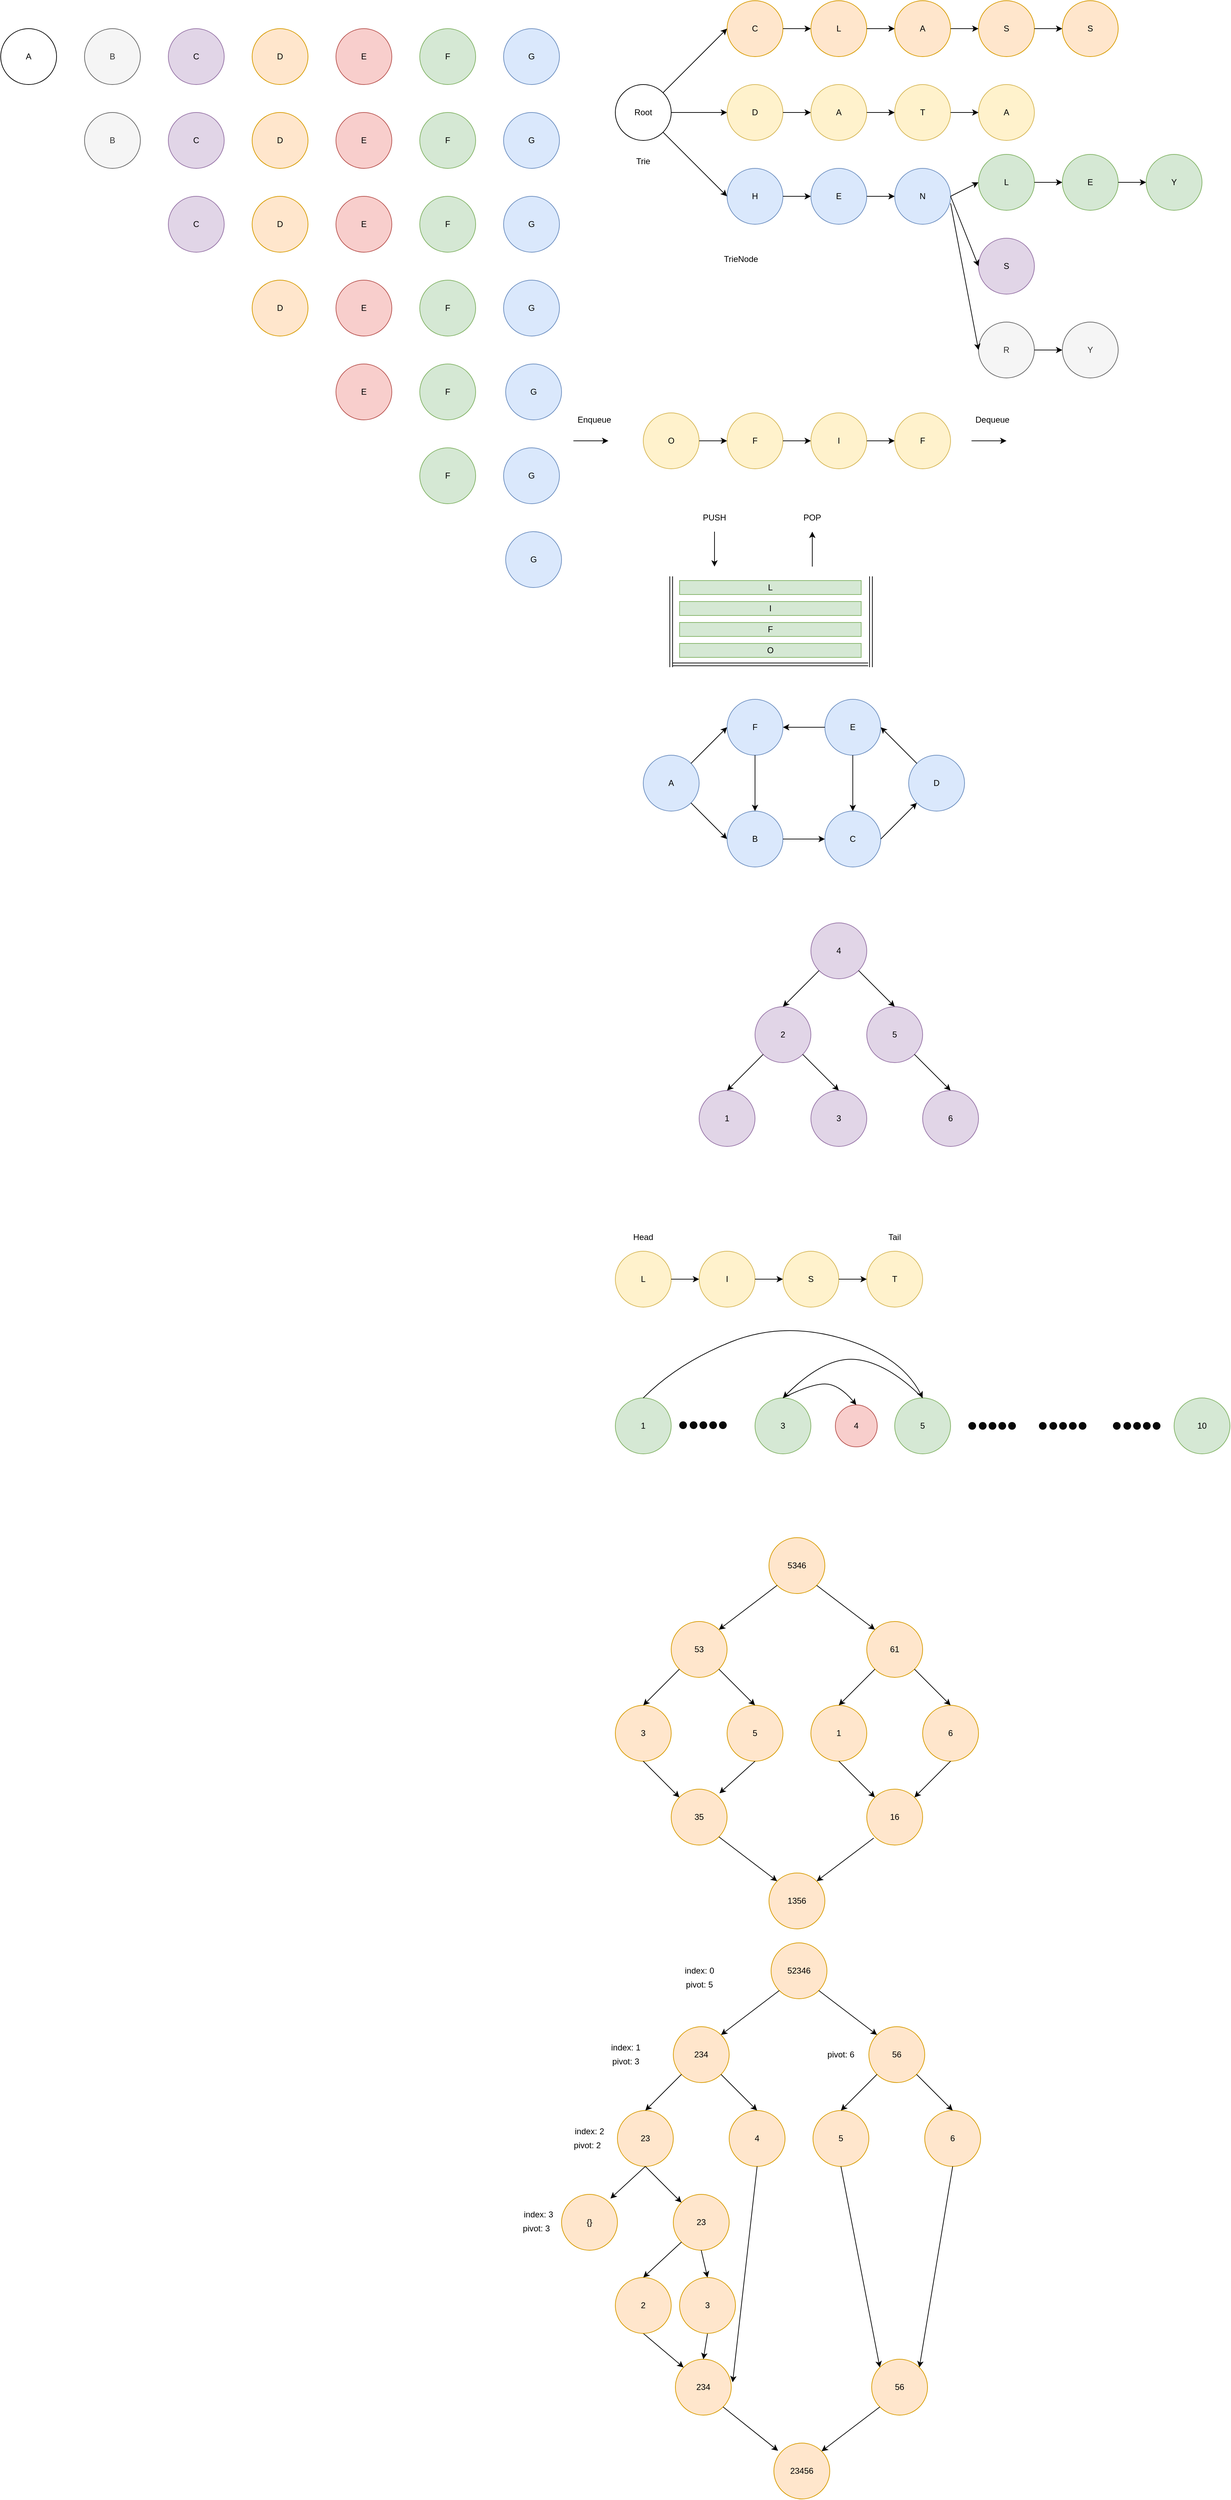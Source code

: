 <mxfile version="13.0.8" type="device"><diagram id="D3uU7aq8eid9k0qVSGsb" name="Page-1"><mxGraphModel dx="1706" dy="542" grid="1" gridSize="10" guides="1" tooltips="1" connect="1" arrows="1" fold="1" page="1" pageScale="1" pageWidth="850" pageHeight="1100" math="0" shadow="0"><root><mxCell id="0"/><mxCell id="1" parent="0"/><mxCell id="7cwIHs60_rsJULPAyPKm-1" value="Root" style="ellipse;whiteSpace=wrap;html=1;aspect=fixed;" parent="1" vertex="1"><mxGeometry x="80" y="120" width="80" height="80" as="geometry"/></mxCell><mxCell id="7cwIHs60_rsJULPAyPKm-2" value="C" style="ellipse;whiteSpace=wrap;html=1;aspect=fixed;fillColor=#ffe6cc;strokeColor=#d79b00;" parent="1" vertex="1"><mxGeometry x="240" width="80" height="80" as="geometry"/></mxCell><mxCell id="7cwIHs60_rsJULPAyPKm-3" value="D" style="ellipse;whiteSpace=wrap;html=1;aspect=fixed;fillColor=#fff2cc;strokeColor=#d6b656;" parent="1" vertex="1"><mxGeometry x="240" y="120" width="80" height="80" as="geometry"/></mxCell><mxCell id="7cwIHs60_rsJULPAyPKm-4" value="H" style="ellipse;whiteSpace=wrap;html=1;aspect=fixed;fillColor=#dae8fc;strokeColor=#6c8ebf;" parent="1" vertex="1"><mxGeometry x="240" y="240" width="80" height="80" as="geometry"/></mxCell><mxCell id="7cwIHs60_rsJULPAyPKm-5" value="Trie" style="text;html=1;strokeColor=none;fillColor=none;align=center;verticalAlign=middle;whiteSpace=wrap;rounded=0;" parent="1" vertex="1"><mxGeometry x="100" y="220" width="40" height="20" as="geometry"/></mxCell><mxCell id="7cwIHs60_rsJULPAyPKm-6" value="L" style="ellipse;whiteSpace=wrap;html=1;aspect=fixed;fillColor=#ffe6cc;strokeColor=#d79b00;" parent="1" vertex="1"><mxGeometry x="360" width="80" height="80" as="geometry"/></mxCell><mxCell id="7cwIHs60_rsJULPAyPKm-7" value="A" style="ellipse;whiteSpace=wrap;html=1;aspect=fixed;fillColor=#fff2cc;strokeColor=#d6b656;" parent="1" vertex="1"><mxGeometry x="360" y="120" width="80" height="80" as="geometry"/></mxCell><mxCell id="7cwIHs60_rsJULPAyPKm-8" value="E" style="ellipse;whiteSpace=wrap;html=1;aspect=fixed;fillColor=#dae8fc;strokeColor=#6c8ebf;" parent="1" vertex="1"><mxGeometry x="360" y="240" width="80" height="80" as="geometry"/></mxCell><mxCell id="7cwIHs60_rsJULPAyPKm-9" value="A" style="ellipse;whiteSpace=wrap;html=1;aspect=fixed;fillColor=#ffe6cc;strokeColor=#d79b00;" parent="1" vertex="1"><mxGeometry x="480" width="80" height="80" as="geometry"/></mxCell><mxCell id="7cwIHs60_rsJULPAyPKm-10" value="T" style="ellipse;whiteSpace=wrap;html=1;aspect=fixed;fillColor=#fff2cc;strokeColor=#d6b656;" parent="1" vertex="1"><mxGeometry x="480" y="120" width="80" height="80" as="geometry"/></mxCell><mxCell id="7cwIHs60_rsJULPAyPKm-11" value="N" style="ellipse;whiteSpace=wrap;html=1;aspect=fixed;fillColor=#dae8fc;strokeColor=#6c8ebf;" parent="1" vertex="1"><mxGeometry x="480" y="240" width="80" height="80" as="geometry"/></mxCell><mxCell id="7cwIHs60_rsJULPAyPKm-12" value="S" style="ellipse;whiteSpace=wrap;html=1;aspect=fixed;fillColor=#ffe6cc;strokeColor=#d79b00;" parent="1" vertex="1"><mxGeometry x="600" width="80" height="80" as="geometry"/></mxCell><mxCell id="7cwIHs60_rsJULPAyPKm-13" value="A" style="ellipse;whiteSpace=wrap;html=1;aspect=fixed;fillColor=#fff2cc;strokeColor=#d6b656;" parent="1" vertex="1"><mxGeometry x="600" y="120" width="80" height="80" as="geometry"/></mxCell><mxCell id="7cwIHs60_rsJULPAyPKm-14" value="L" style="ellipse;whiteSpace=wrap;html=1;aspect=fixed;fillColor=#d5e8d4;strokeColor=#82b366;" parent="1" vertex="1"><mxGeometry x="600" y="220" width="80" height="80" as="geometry"/></mxCell><mxCell id="7cwIHs60_rsJULPAyPKm-17" value="E" style="ellipse;whiteSpace=wrap;html=1;aspect=fixed;fillColor=#d5e8d4;strokeColor=#82b366;" parent="1" vertex="1"><mxGeometry x="720" y="220" width="80" height="80" as="geometry"/></mxCell><mxCell id="7cwIHs60_rsJULPAyPKm-18" value="S" style="ellipse;whiteSpace=wrap;html=1;aspect=fixed;fillColor=#ffe6cc;strokeColor=#d79b00;" parent="1" vertex="1"><mxGeometry x="720" width="80" height="80" as="geometry"/></mxCell><mxCell id="7cwIHs60_rsJULPAyPKm-19" value="S" style="ellipse;whiteSpace=wrap;html=1;aspect=fixed;fillColor=#e1d5e7;strokeColor=#9673a6;" parent="1" vertex="1"><mxGeometry x="600" y="340" width="80" height="80" as="geometry"/></mxCell><mxCell id="7cwIHs60_rsJULPAyPKm-21" value="TrieNode" style="text;html=1;strokeColor=none;fillColor=none;align=center;verticalAlign=middle;whiteSpace=wrap;rounded=0;" parent="1" vertex="1"><mxGeometry x="240" y="360" width="40" height="20" as="geometry"/></mxCell><mxCell id="7cwIHs60_rsJULPAyPKm-22" value="R" style="ellipse;whiteSpace=wrap;html=1;aspect=fixed;fillColor=#f5f5f5;strokeColor=#666666;fontColor=#333333;" parent="1" vertex="1"><mxGeometry x="600" y="460" width="80" height="80" as="geometry"/></mxCell><mxCell id="7cwIHs60_rsJULPAyPKm-23" value="Y" style="ellipse;whiteSpace=wrap;html=1;aspect=fixed;fillColor=#f5f5f5;strokeColor=#666666;fontColor=#333333;" parent="1" vertex="1"><mxGeometry x="720" y="460" width="80" height="80" as="geometry"/></mxCell><mxCell id="7cwIHs60_rsJULPAyPKm-26" value="Y" style="ellipse;whiteSpace=wrap;html=1;aspect=fixed;fillColor=#d5e8d4;strokeColor=#82b366;" parent="1" vertex="1"><mxGeometry x="840" y="220" width="80" height="80" as="geometry"/></mxCell><mxCell id="7cwIHs60_rsJULPAyPKm-27" value="" style="endArrow=classic;html=1;entryX=0;entryY=0.5;entryDx=0;entryDy=0;exitX=1;exitY=0.5;exitDx=0;exitDy=0;" parent="1" source="7cwIHs60_rsJULPAyPKm-1" target="7cwIHs60_rsJULPAyPKm-3" edge="1"><mxGeometry width="50" height="50" relative="1" as="geometry"><mxPoint x="140" y="340" as="sourcePoint"/><mxPoint x="190" y="290" as="targetPoint"/></mxGeometry></mxCell><mxCell id="7cwIHs60_rsJULPAyPKm-28" value="" style="endArrow=classic;html=1;entryX=0;entryY=0.5;entryDx=0;entryDy=0;" parent="1" source="7cwIHs60_rsJULPAyPKm-1" target="7cwIHs60_rsJULPAyPKm-2" edge="1"><mxGeometry width="50" height="50" relative="1" as="geometry"><mxPoint x="180" y="100" as="sourcePoint"/><mxPoint x="230" y="50" as="targetPoint"/></mxGeometry></mxCell><mxCell id="7cwIHs60_rsJULPAyPKm-29" value="" style="endArrow=classic;html=1;entryX=0;entryY=0.5;entryDx=0;entryDy=0;" parent="1" source="7cwIHs60_rsJULPAyPKm-1" target="7cwIHs60_rsJULPAyPKm-4" edge="1"><mxGeometry width="50" height="50" relative="1" as="geometry"><mxPoint x="150" y="350" as="sourcePoint"/><mxPoint x="200" y="300" as="targetPoint"/></mxGeometry></mxCell><mxCell id="7cwIHs60_rsJULPAyPKm-30" value="" style="endArrow=classic;html=1;entryX=0;entryY=0.5;entryDx=0;entryDy=0;exitX=1;exitY=0.5;exitDx=0;exitDy=0;" parent="1" source="7cwIHs60_rsJULPAyPKm-4" target="7cwIHs60_rsJULPAyPKm-8" edge="1"><mxGeometry width="50" height="50" relative="1" as="geometry"><mxPoint x="360" y="440" as="sourcePoint"/><mxPoint x="410" y="390" as="targetPoint"/></mxGeometry></mxCell><mxCell id="7cwIHs60_rsJULPAyPKm-31" value="" style="endArrow=classic;html=1;entryX=0;entryY=0.5;entryDx=0;entryDy=0;exitX=1;exitY=0.5;exitDx=0;exitDy=0;" parent="1" source="7cwIHs60_rsJULPAyPKm-2" target="7cwIHs60_rsJULPAyPKm-6" edge="1"><mxGeometry width="50" height="50" relative="1" as="geometry"><mxPoint x="310" y="140" as="sourcePoint"/><mxPoint x="360" y="90" as="targetPoint"/></mxGeometry></mxCell><mxCell id="7cwIHs60_rsJULPAyPKm-32" value="" style="endArrow=classic;html=1;entryX=0;entryY=0.5;entryDx=0;entryDy=0;" parent="1" target="7cwIHs60_rsJULPAyPKm-9" edge="1"><mxGeometry width="50" height="50" relative="1" as="geometry"><mxPoint x="440" y="40" as="sourcePoint"/><mxPoint x="370" y="50" as="targetPoint"/></mxGeometry></mxCell><mxCell id="7cwIHs60_rsJULPAyPKm-33" value="" style="endArrow=classic;html=1;entryX=0;entryY=0.5;entryDx=0;entryDy=0;exitX=1;exitY=0.5;exitDx=0;exitDy=0;" parent="1" source="7cwIHs60_rsJULPAyPKm-9" target="7cwIHs60_rsJULPAyPKm-12" edge="1"><mxGeometry width="50" height="50" relative="1" as="geometry"><mxPoint x="450" y="50" as="sourcePoint"/><mxPoint x="490" y="50" as="targetPoint"/></mxGeometry></mxCell><mxCell id="7cwIHs60_rsJULPAyPKm-34" value="" style="endArrow=classic;html=1;entryX=0;entryY=0.5;entryDx=0;entryDy=0;exitX=1;exitY=0.5;exitDx=0;exitDy=0;" parent="1" source="7cwIHs60_rsJULPAyPKm-12" target="7cwIHs60_rsJULPAyPKm-18" edge="1"><mxGeometry width="50" height="50" relative="1" as="geometry"><mxPoint x="570" y="50" as="sourcePoint"/><mxPoint x="610" y="50" as="targetPoint"/></mxGeometry></mxCell><mxCell id="7cwIHs60_rsJULPAyPKm-35" value="" style="endArrow=classic;html=1;entryX=0;entryY=0.5;entryDx=0;entryDy=0;exitX=1;exitY=0.5;exitDx=0;exitDy=0;" parent="1" source="7cwIHs60_rsJULPAyPKm-3" target="7cwIHs60_rsJULPAyPKm-7" edge="1"><mxGeometry width="50" height="50" relative="1" as="geometry"><mxPoint x="300" y="260" as="sourcePoint"/><mxPoint x="350" y="210" as="targetPoint"/></mxGeometry></mxCell><mxCell id="7cwIHs60_rsJULPAyPKm-36" value="" style="endArrow=classic;html=1;entryX=0;entryY=0.5;entryDx=0;entryDy=0;" parent="1" target="7cwIHs60_rsJULPAyPKm-10" edge="1"><mxGeometry width="50" height="50" relative="1" as="geometry"><mxPoint x="440" y="160" as="sourcePoint"/><mxPoint x="370" y="170" as="targetPoint"/></mxGeometry></mxCell><mxCell id="7cwIHs60_rsJULPAyPKm-37" value="" style="endArrow=classic;html=1;entryX=0;entryY=0.5;entryDx=0;entryDy=0;" parent="1" target="7cwIHs60_rsJULPAyPKm-13" edge="1"><mxGeometry width="50" height="50" relative="1" as="geometry"><mxPoint x="560" y="160" as="sourcePoint"/><mxPoint x="490" y="170" as="targetPoint"/></mxGeometry></mxCell><mxCell id="7cwIHs60_rsJULPAyPKm-38" value="" style="endArrow=classic;html=1;entryX=0;entryY=0.5;entryDx=0;entryDy=0;exitX=1;exitY=0.5;exitDx=0;exitDy=0;" parent="1" source="7cwIHs60_rsJULPAyPKm-11" target="7cwIHs60_rsJULPAyPKm-14" edge="1"><mxGeometry width="50" height="50" relative="1" as="geometry"><mxPoint x="570" y="170" as="sourcePoint"/><mxPoint x="610" y="170" as="targetPoint"/></mxGeometry></mxCell><mxCell id="7cwIHs60_rsJULPAyPKm-39" value="" style="endArrow=classic;html=1;entryX=0;entryY=0.5;entryDx=0;entryDy=0;exitX=1;exitY=0.5;exitDx=0;exitDy=0;" parent="1" source="7cwIHs60_rsJULPAyPKm-8" target="7cwIHs60_rsJULPAyPKm-11" edge="1"><mxGeometry width="50" height="50" relative="1" as="geometry"><mxPoint x="570" y="290" as="sourcePoint"/><mxPoint x="610" y="330" as="targetPoint"/></mxGeometry></mxCell><mxCell id="7cwIHs60_rsJULPAyPKm-40" value="" style="endArrow=classic;html=1;entryX=0;entryY=0.5;entryDx=0;entryDy=0;exitX=1;exitY=0.5;exitDx=0;exitDy=0;" parent="1" source="7cwIHs60_rsJULPAyPKm-11" target="7cwIHs60_rsJULPAyPKm-19" edge="1"><mxGeometry width="50" height="50" relative="1" as="geometry"><mxPoint x="460" y="450" as="sourcePoint"/><mxPoint x="510" y="400" as="targetPoint"/></mxGeometry></mxCell><mxCell id="7cwIHs60_rsJULPAyPKm-41" value="" style="endArrow=classic;html=1;entryX=0;entryY=0.5;entryDx=0;entryDy=0;" parent="1" target="7cwIHs60_rsJULPAyPKm-22" edge="1"><mxGeometry width="50" height="50" relative="1" as="geometry"><mxPoint x="560" y="290" as="sourcePoint"/><mxPoint x="610" y="450" as="targetPoint"/></mxGeometry></mxCell><mxCell id="7cwIHs60_rsJULPAyPKm-42" value="" style="endArrow=classic;html=1;entryX=0;entryY=0.5;entryDx=0;entryDy=0;exitX=1;exitY=0.5;exitDx=0;exitDy=0;" parent="1" source="7cwIHs60_rsJULPAyPKm-14" target="7cwIHs60_rsJULPAyPKm-17" edge="1"><mxGeometry width="50" height="50" relative="1" as="geometry"><mxPoint x="570" y="230" as="sourcePoint"/><mxPoint x="610" y="270" as="targetPoint"/></mxGeometry></mxCell><mxCell id="7cwIHs60_rsJULPAyPKm-43" value="" style="endArrow=classic;html=1;entryX=0;entryY=0.5;entryDx=0;entryDy=0;exitX=1;exitY=0.5;exitDx=0;exitDy=0;" parent="1" source="7cwIHs60_rsJULPAyPKm-17" target="7cwIHs60_rsJULPAyPKm-26" edge="1"><mxGeometry width="50" height="50" relative="1" as="geometry"><mxPoint x="690" y="270" as="sourcePoint"/><mxPoint x="730" y="270" as="targetPoint"/></mxGeometry></mxCell><mxCell id="7cwIHs60_rsJULPAyPKm-44" value="" style="endArrow=classic;html=1;entryX=0;entryY=0.5;entryDx=0;entryDy=0;exitX=1;exitY=0.5;exitDx=0;exitDy=0;" parent="1" source="7cwIHs60_rsJULPAyPKm-22" target="7cwIHs60_rsJULPAyPKm-23" edge="1"><mxGeometry width="50" height="50" relative="1" as="geometry"><mxPoint x="810" y="270" as="sourcePoint"/><mxPoint x="850" y="270" as="targetPoint"/></mxGeometry></mxCell><mxCell id="7cwIHs60_rsJULPAyPKm-45" value="O" style="ellipse;whiteSpace=wrap;html=1;aspect=fixed;fillColor=#fff2cc;strokeColor=#d6b656;" parent="1" vertex="1"><mxGeometry x="120" y="590" width="80" height="80" as="geometry"/></mxCell><mxCell id="7cwIHs60_rsJULPAyPKm-46" value="F" style="ellipse;whiteSpace=wrap;html=1;aspect=fixed;fillColor=#fff2cc;strokeColor=#d6b656;" parent="1" vertex="1"><mxGeometry x="240" y="590" width="80" height="80" as="geometry"/></mxCell><mxCell id="7cwIHs60_rsJULPAyPKm-47" value="I" style="ellipse;whiteSpace=wrap;html=1;aspect=fixed;fillColor=#fff2cc;strokeColor=#d6b656;" parent="1" vertex="1"><mxGeometry x="360" y="590" width="80" height="80" as="geometry"/></mxCell><mxCell id="7cwIHs60_rsJULPAyPKm-48" value="F" style="ellipse;whiteSpace=wrap;html=1;aspect=fixed;fillColor=#fff2cc;strokeColor=#d6b656;" parent="1" vertex="1"><mxGeometry x="480" y="590" width="80" height="80" as="geometry"/></mxCell><mxCell id="7cwIHs60_rsJULPAyPKm-49" value="" style="endArrow=classic;html=1;entryX=0;entryY=0.5;entryDx=0;entryDy=0;exitX=1;exitY=0.5;exitDx=0;exitDy=0;" parent="1" source="7cwIHs60_rsJULPAyPKm-45" target="7cwIHs60_rsJULPAyPKm-46" edge="1"><mxGeometry width="50" height="50" relative="1" as="geometry"><mxPoint x="180" y="730" as="sourcePoint"/><mxPoint x="230" y="680" as="targetPoint"/></mxGeometry></mxCell><mxCell id="7cwIHs60_rsJULPAyPKm-50" value="" style="endArrow=classic;html=1;entryX=0;entryY=0.5;entryDx=0;entryDy=0;" parent="1" target="7cwIHs60_rsJULPAyPKm-47" edge="1"><mxGeometry width="50" height="50" relative="1" as="geometry"><mxPoint x="320" y="630" as="sourcePoint"/><mxPoint x="250" y="640" as="targetPoint"/></mxGeometry></mxCell><mxCell id="7cwIHs60_rsJULPAyPKm-51" value="" style="endArrow=classic;html=1;entryX=0;entryY=0.5;entryDx=0;entryDy=0;" parent="1" target="7cwIHs60_rsJULPAyPKm-48" edge="1"><mxGeometry width="50" height="50" relative="1" as="geometry"><mxPoint x="440" y="630" as="sourcePoint"/><mxPoint x="370" y="640" as="targetPoint"/></mxGeometry></mxCell><mxCell id="7cwIHs60_rsJULPAyPKm-52" value="" style="endArrow=classic;html=1;" parent="1" edge="1"><mxGeometry width="50" height="50" relative="1" as="geometry"><mxPoint x="20" y="630" as="sourcePoint"/><mxPoint x="70" y="630" as="targetPoint"/></mxGeometry></mxCell><mxCell id="7cwIHs60_rsJULPAyPKm-53" value="Enqueue" style="text;html=1;strokeColor=none;fillColor=none;align=center;verticalAlign=middle;whiteSpace=wrap;rounded=0;" parent="1" vertex="1"><mxGeometry x="30" y="590" width="40" height="20" as="geometry"/></mxCell><mxCell id="7cwIHs60_rsJULPAyPKm-54" value="" style="endArrow=classic;html=1;" parent="1" edge="1"><mxGeometry width="50" height="50" relative="1" as="geometry"><mxPoint x="590" y="630" as="sourcePoint"/><mxPoint x="640" y="630" as="targetPoint"/></mxGeometry></mxCell><mxCell id="7cwIHs60_rsJULPAyPKm-55" value="Dequeue" style="text;html=1;strokeColor=none;fillColor=none;align=center;verticalAlign=middle;whiteSpace=wrap;rounded=0;" parent="1" vertex="1"><mxGeometry x="600" y="590" width="40" height="20" as="geometry"/></mxCell><mxCell id="7cwIHs60_rsJULPAyPKm-67" value="" style="shape=link;html=1;" parent="1" edge="1"><mxGeometry width="50" height="50" relative="1" as="geometry"><mxPoint x="160" y="954" as="sourcePoint"/><mxPoint x="160" y="824" as="targetPoint"/></mxGeometry></mxCell><mxCell id="7cwIHs60_rsJULPAyPKm-68" value="L" style="rounded=0;whiteSpace=wrap;html=1;fillColor=#d5e8d4;strokeColor=#82b366;" parent="1" vertex="1"><mxGeometry x="172" y="830" width="260" height="20" as="geometry"/></mxCell><mxCell id="7cwIHs60_rsJULPAyPKm-69" value="I" style="rounded=0;whiteSpace=wrap;html=1;fillColor=#d5e8d4;strokeColor=#82b366;" parent="1" vertex="1"><mxGeometry x="172" y="860" width="260" height="20" as="geometry"/></mxCell><mxCell id="7cwIHs60_rsJULPAyPKm-70" value="F" style="rounded=0;whiteSpace=wrap;html=1;fillColor=#d5e8d4;strokeColor=#82b366;" parent="1" vertex="1"><mxGeometry x="172" y="890" width="260" height="20" as="geometry"/></mxCell><mxCell id="7cwIHs60_rsJULPAyPKm-71" value="O" style="rounded=0;whiteSpace=wrap;html=1;fillColor=#d5e8d4;strokeColor=#82b366;" parent="1" vertex="1"><mxGeometry x="172" y="920" width="260" height="20" as="geometry"/></mxCell><mxCell id="7cwIHs60_rsJULPAyPKm-72" value="" style="shape=link;html=1;" parent="1" edge="1"><mxGeometry width="50" height="50" relative="1" as="geometry"><mxPoint x="446" y="954" as="sourcePoint"/><mxPoint x="446" y="824" as="targetPoint"/></mxGeometry></mxCell><mxCell id="7cwIHs60_rsJULPAyPKm-73" value="" style="shape=link;html=1;" parent="1" edge="1"><mxGeometry width="50" height="50" relative="1" as="geometry"><mxPoint x="162" y="950" as="sourcePoint"/><mxPoint x="442" y="950" as="targetPoint"/></mxGeometry></mxCell><mxCell id="7cwIHs60_rsJULPAyPKm-74" value="" style="endArrow=classic;html=1;" parent="1" edge="1"><mxGeometry width="50" height="50" relative="1" as="geometry"><mxPoint x="222" y="760" as="sourcePoint"/><mxPoint x="222" y="810" as="targetPoint"/></mxGeometry></mxCell><mxCell id="7cwIHs60_rsJULPAyPKm-75" value="" style="endArrow=classic;html=1;" parent="1" edge="1"><mxGeometry width="50" height="50" relative="1" as="geometry"><mxPoint x="362" y="810" as="sourcePoint"/><mxPoint x="362" y="760" as="targetPoint"/></mxGeometry></mxCell><mxCell id="7cwIHs60_rsJULPAyPKm-76" value="PUSH" style="text;html=1;strokeColor=none;fillColor=none;align=center;verticalAlign=middle;whiteSpace=wrap;rounded=0;" parent="1" vertex="1"><mxGeometry x="202" y="730" width="40" height="20" as="geometry"/></mxCell><mxCell id="7cwIHs60_rsJULPAyPKm-77" value="POP" style="text;html=1;strokeColor=none;fillColor=none;align=center;verticalAlign=middle;whiteSpace=wrap;rounded=0;" parent="1" vertex="1"><mxGeometry x="342" y="730" width="40" height="20" as="geometry"/></mxCell><mxCell id="7cwIHs60_rsJULPAyPKm-78" value="A" style="ellipse;whiteSpace=wrap;html=1;aspect=fixed;fillColor=#dae8fc;strokeColor=#6c8ebf;" parent="1" vertex="1"><mxGeometry x="120" y="1080" width="80" height="80" as="geometry"/></mxCell><mxCell id="7cwIHs60_rsJULPAyPKm-79" value="F" style="ellipse;whiteSpace=wrap;html=1;aspect=fixed;fillColor=#dae8fc;strokeColor=#6c8ebf;" parent="1" vertex="1"><mxGeometry x="240" y="1000" width="80" height="80" as="geometry"/></mxCell><mxCell id="7cwIHs60_rsJULPAyPKm-80" value="B" style="ellipse;whiteSpace=wrap;html=1;aspect=fixed;fillColor=#dae8fc;strokeColor=#6c8ebf;" parent="1" vertex="1"><mxGeometry x="240" y="1160" width="80" height="80" as="geometry"/></mxCell><mxCell id="7cwIHs60_rsJULPAyPKm-81" value="E" style="ellipse;whiteSpace=wrap;html=1;aspect=fixed;fillColor=#dae8fc;strokeColor=#6c8ebf;" parent="1" vertex="1"><mxGeometry x="380" y="1000" width="80" height="80" as="geometry"/></mxCell><mxCell id="7cwIHs60_rsJULPAyPKm-82" value="C" style="ellipse;whiteSpace=wrap;html=1;aspect=fixed;fillColor=#dae8fc;strokeColor=#6c8ebf;" parent="1" vertex="1"><mxGeometry x="380" y="1160" width="80" height="80" as="geometry"/></mxCell><mxCell id="7cwIHs60_rsJULPAyPKm-83" value="D" style="ellipse;whiteSpace=wrap;html=1;aspect=fixed;fillColor=#dae8fc;strokeColor=#6c8ebf;" parent="1" vertex="1"><mxGeometry x="500" y="1080" width="80" height="80" as="geometry"/></mxCell><mxCell id="7cwIHs60_rsJULPAyPKm-84" value="" style="endArrow=classic;html=1;entryX=0;entryY=0.5;entryDx=0;entryDy=0;exitX=1;exitY=0;exitDx=0;exitDy=0;" parent="1" source="7cwIHs60_rsJULPAyPKm-78" target="7cwIHs60_rsJULPAyPKm-79" edge="1"><mxGeometry width="50" height="50" relative="1" as="geometry"><mxPoint x="100" y="1070" as="sourcePoint"/><mxPoint x="150" y="1020" as="targetPoint"/></mxGeometry></mxCell><mxCell id="7cwIHs60_rsJULPAyPKm-85" value="" style="endArrow=classic;html=1;entryX=0;entryY=0.5;entryDx=0;entryDy=0;" parent="1" source="7cwIHs60_rsJULPAyPKm-78" target="7cwIHs60_rsJULPAyPKm-80" edge="1"><mxGeometry width="50" height="50" relative="1" as="geometry"><mxPoint x="70" y="1240" as="sourcePoint"/><mxPoint x="120" y="1190" as="targetPoint"/></mxGeometry></mxCell><mxCell id="7cwIHs60_rsJULPAyPKm-87" value="" style="endArrow=classic;html=1;entryX=0;entryY=0.5;entryDx=0;entryDy=0;exitX=1;exitY=0.5;exitDx=0;exitDy=0;" parent="1" source="7cwIHs60_rsJULPAyPKm-80" target="7cwIHs60_rsJULPAyPKm-82" edge="1"><mxGeometry width="50" height="50" relative="1" as="geometry"><mxPoint x="310" y="1160" as="sourcePoint"/><mxPoint x="360" y="1110" as="targetPoint"/></mxGeometry></mxCell><mxCell id="7cwIHs60_rsJULPAyPKm-88" value="" style="endArrow=classic;html=1;entryX=0.5;entryY=0;entryDx=0;entryDy=0;exitX=0.5;exitY=1;exitDx=0;exitDy=0;" parent="1" source="7cwIHs60_rsJULPAyPKm-81" target="7cwIHs60_rsJULPAyPKm-82" edge="1"><mxGeometry width="50" height="50" relative="1" as="geometry"><mxPoint x="300" y="1140" as="sourcePoint"/><mxPoint x="350" y="1090" as="targetPoint"/></mxGeometry></mxCell><mxCell id="7cwIHs60_rsJULPAyPKm-89" value="" style="endArrow=classic;html=1;entryX=0.5;entryY=0;entryDx=0;entryDy=0;exitX=0.5;exitY=1;exitDx=0;exitDy=0;" parent="1" source="7cwIHs60_rsJULPAyPKm-79" target="7cwIHs60_rsJULPAyPKm-80" edge="1"><mxGeometry width="50" height="50" relative="1" as="geometry"><mxPoint x="220" y="1150" as="sourcePoint"/><mxPoint x="270" y="1100" as="targetPoint"/></mxGeometry></mxCell><mxCell id="7cwIHs60_rsJULPAyPKm-91" value="" style="endArrow=classic;html=1;entryX=0;entryY=1;entryDx=0;entryDy=0;exitX=1;exitY=0.5;exitDx=0;exitDy=0;" parent="1" source="7cwIHs60_rsJULPAyPKm-82" target="7cwIHs60_rsJULPAyPKm-83" edge="1"><mxGeometry width="50" height="50" relative="1" as="geometry"><mxPoint x="480" y="1240" as="sourcePoint"/><mxPoint x="530" y="1190" as="targetPoint"/></mxGeometry></mxCell><mxCell id="7cwIHs60_rsJULPAyPKm-92" value="" style="endArrow=classic;html=1;exitX=0;exitY=0;exitDx=0;exitDy=0;entryX=1;entryY=0.5;entryDx=0;entryDy=0;" parent="1" source="7cwIHs60_rsJULPAyPKm-83" target="7cwIHs60_rsJULPAyPKm-81" edge="1"><mxGeometry width="50" height="50" relative="1" as="geometry"><mxPoint x="520" y="1020" as="sourcePoint"/><mxPoint x="570" y="970" as="targetPoint"/></mxGeometry></mxCell><mxCell id="7cwIHs60_rsJULPAyPKm-93" value="" style="endArrow=classic;html=1;exitX=0;exitY=0.5;exitDx=0;exitDy=0;entryX=1;entryY=0.5;entryDx=0;entryDy=0;" parent="1" source="7cwIHs60_rsJULPAyPKm-81" target="7cwIHs60_rsJULPAyPKm-79" edge="1"><mxGeometry width="50" height="50" relative="1" as="geometry"><mxPoint x="330" y="1150" as="sourcePoint"/><mxPoint x="380" y="1100" as="targetPoint"/></mxGeometry></mxCell><mxCell id="7cwIHs60_rsJULPAyPKm-94" value="4" style="ellipse;whiteSpace=wrap;html=1;aspect=fixed;fillColor=#e1d5e7;strokeColor=#9673a6;" parent="1" vertex="1"><mxGeometry x="360" y="1320" width="80" height="80" as="geometry"/></mxCell><mxCell id="7cwIHs60_rsJULPAyPKm-95" value="2" style="ellipse;whiteSpace=wrap;html=1;aspect=fixed;fillColor=#e1d5e7;strokeColor=#9673a6;" parent="1" vertex="1"><mxGeometry x="280" y="1440" width="80" height="80" as="geometry"/></mxCell><mxCell id="7cwIHs60_rsJULPAyPKm-96" value="5" style="ellipse;whiteSpace=wrap;html=1;aspect=fixed;fillColor=#e1d5e7;strokeColor=#9673a6;" parent="1" vertex="1"><mxGeometry x="440" y="1440" width="80" height="80" as="geometry"/></mxCell><mxCell id="7cwIHs60_rsJULPAyPKm-97" value="1" style="ellipse;whiteSpace=wrap;html=1;aspect=fixed;fillColor=#e1d5e7;strokeColor=#9673a6;" parent="1" vertex="1"><mxGeometry x="200" y="1560" width="80" height="80" as="geometry"/></mxCell><mxCell id="7cwIHs60_rsJULPAyPKm-98" value="3" style="ellipse;whiteSpace=wrap;html=1;aspect=fixed;fillColor=#e1d5e7;strokeColor=#9673a6;" parent="1" vertex="1"><mxGeometry x="360" y="1560" width="80" height="80" as="geometry"/></mxCell><mxCell id="7cwIHs60_rsJULPAyPKm-99" value="6" style="ellipse;whiteSpace=wrap;html=1;aspect=fixed;fillColor=#e1d5e7;strokeColor=#9673a6;" parent="1" vertex="1"><mxGeometry x="520" y="1560" width="80" height="80" as="geometry"/></mxCell><mxCell id="7cwIHs60_rsJULPAyPKm-100" value="" style="endArrow=classic;html=1;exitX=0;exitY=1;exitDx=0;exitDy=0;entryX=0.5;entryY=0;entryDx=0;entryDy=0;" parent="1" source="7cwIHs60_rsJULPAyPKm-94" target="7cwIHs60_rsJULPAyPKm-95" edge="1"><mxGeometry width="50" height="50" relative="1" as="geometry"><mxPoint x="130" y="1410" as="sourcePoint"/><mxPoint x="180" y="1360" as="targetPoint"/></mxGeometry></mxCell><mxCell id="7cwIHs60_rsJULPAyPKm-101" value="" style="endArrow=classic;html=1;exitX=0;exitY=1;exitDx=0;exitDy=0;entryX=0.5;entryY=0;entryDx=0;entryDy=0;" parent="1" source="7cwIHs60_rsJULPAyPKm-95" target="7cwIHs60_rsJULPAyPKm-97" edge="1"><mxGeometry width="50" height="50" relative="1" as="geometry"><mxPoint x="381.716" y="1398.284" as="sourcePoint"/><mxPoint x="330" y="1450" as="targetPoint"/></mxGeometry></mxCell><mxCell id="7cwIHs60_rsJULPAyPKm-102" value="" style="endArrow=classic;html=1;exitX=1;exitY=1;exitDx=0;exitDy=0;entryX=0.5;entryY=0;entryDx=0;entryDy=0;" parent="1" source="7cwIHs60_rsJULPAyPKm-94" target="7cwIHs60_rsJULPAyPKm-96" edge="1"><mxGeometry width="50" height="50" relative="1" as="geometry"><mxPoint x="510" y="1380" as="sourcePoint"/><mxPoint x="560" y="1330" as="targetPoint"/></mxGeometry></mxCell><mxCell id="7cwIHs60_rsJULPAyPKm-103" value="" style="endArrow=classic;html=1;exitX=1;exitY=1;exitDx=0;exitDy=0;entryX=0.5;entryY=0;entryDx=0;entryDy=0;" parent="1" source="7cwIHs60_rsJULPAyPKm-96" target="7cwIHs60_rsJULPAyPKm-99" edge="1"><mxGeometry width="50" height="50" relative="1" as="geometry"><mxPoint x="438.284" y="1398.284" as="sourcePoint"/><mxPoint x="490" y="1450" as="targetPoint"/></mxGeometry></mxCell><mxCell id="7cwIHs60_rsJULPAyPKm-105" value="" style="endArrow=classic;html=1;exitX=1;exitY=1;exitDx=0;exitDy=0;" parent="1" source="7cwIHs60_rsJULPAyPKm-95" edge="1"><mxGeometry width="50" height="50" relative="1" as="geometry"><mxPoint x="461.716" y="1518.284" as="sourcePoint"/><mxPoint x="400" y="1560" as="targetPoint"/></mxGeometry></mxCell><mxCell id="7cwIHs60_rsJULPAyPKm-106" value="L" style="ellipse;whiteSpace=wrap;html=1;aspect=fixed;fillColor=#fff2cc;strokeColor=#d6b656;" parent="1" vertex="1"><mxGeometry x="80" y="1790" width="80" height="80" as="geometry"/></mxCell><mxCell id="7cwIHs60_rsJULPAyPKm-107" value="I" style="ellipse;whiteSpace=wrap;html=1;aspect=fixed;fillColor=#fff2cc;strokeColor=#d6b656;" parent="1" vertex="1"><mxGeometry x="200" y="1790" width="80" height="80" as="geometry"/></mxCell><mxCell id="7cwIHs60_rsJULPAyPKm-108" value="S" style="ellipse;whiteSpace=wrap;html=1;aspect=fixed;fillColor=#fff2cc;strokeColor=#d6b656;" parent="1" vertex="1"><mxGeometry x="320" y="1790" width="80" height="80" as="geometry"/></mxCell><mxCell id="7cwIHs60_rsJULPAyPKm-109" value="T" style="ellipse;whiteSpace=wrap;html=1;aspect=fixed;fillColor=#fff2cc;strokeColor=#d6b656;" parent="1" vertex="1"><mxGeometry x="440" y="1790" width="80" height="80" as="geometry"/></mxCell><mxCell id="7cwIHs60_rsJULPAyPKm-110" value="" style="endArrow=classic;html=1;entryX=0;entryY=0.5;entryDx=0;entryDy=0;exitX=1;exitY=0.5;exitDx=0;exitDy=0;" parent="1" source="7cwIHs60_rsJULPAyPKm-106" target="7cwIHs60_rsJULPAyPKm-107" edge="1"><mxGeometry width="50" height="50" relative="1" as="geometry"><mxPoint x="140" y="1930" as="sourcePoint"/><mxPoint x="190" y="1880" as="targetPoint"/></mxGeometry></mxCell><mxCell id="7cwIHs60_rsJULPAyPKm-111" value="" style="endArrow=classic;html=1;entryX=0;entryY=0.5;entryDx=0;entryDy=0;" parent="1" target="7cwIHs60_rsJULPAyPKm-108" edge="1"><mxGeometry width="50" height="50" relative="1" as="geometry"><mxPoint x="280" y="1830" as="sourcePoint"/><mxPoint x="210" y="1840" as="targetPoint"/></mxGeometry></mxCell><mxCell id="7cwIHs60_rsJULPAyPKm-112" value="" style="endArrow=classic;html=1;entryX=0;entryY=0.5;entryDx=0;entryDy=0;" parent="1" target="7cwIHs60_rsJULPAyPKm-109" edge="1"><mxGeometry width="50" height="50" relative="1" as="geometry"><mxPoint x="400" y="1830" as="sourcePoint"/><mxPoint x="330" y="1840" as="targetPoint"/></mxGeometry></mxCell><mxCell id="7cwIHs60_rsJULPAyPKm-113" value="Head" style="text;html=1;strokeColor=none;fillColor=none;align=center;verticalAlign=middle;whiteSpace=wrap;rounded=0;" parent="1" vertex="1"><mxGeometry x="100" y="1760" width="40" height="20" as="geometry"/></mxCell><mxCell id="7cwIHs60_rsJULPAyPKm-114" value="Tail" style="text;html=1;strokeColor=none;fillColor=none;align=center;verticalAlign=middle;whiteSpace=wrap;rounded=0;" parent="1" vertex="1"><mxGeometry x="460" y="1760" width="40" height="20" as="geometry"/></mxCell><mxCell id="7cwIHs60_rsJULPAyPKm-115" value="1" style="ellipse;whiteSpace=wrap;html=1;aspect=fixed;fillColor=#d5e8d4;strokeColor=#82b366;" parent="1" vertex="1"><mxGeometry x="80" y="2000" width="80" height="80" as="geometry"/></mxCell><mxCell id="7cwIHs60_rsJULPAyPKm-116" value="3" style="ellipse;whiteSpace=wrap;html=1;aspect=fixed;fillColor=#d5e8d4;strokeColor=#82b366;" parent="1" vertex="1"><mxGeometry x="280" y="2000" width="80" height="80" as="geometry"/></mxCell><mxCell id="7cwIHs60_rsJULPAyPKm-117" value="5" style="ellipse;whiteSpace=wrap;html=1;aspect=fixed;fillColor=#d5e8d4;strokeColor=#82b366;" parent="1" vertex="1"><mxGeometry x="480" y="2000" width="80" height="80" as="geometry"/></mxCell><mxCell id="7cwIHs60_rsJULPAyPKm-118" value="" style="curved=1;endArrow=classic;html=1;exitX=0.5;exitY=0;exitDx=0;exitDy=0;entryX=0.5;entryY=0;entryDx=0;entryDy=0;" parent="1" source="7cwIHs60_rsJULPAyPKm-115" target="7cwIHs60_rsJULPAyPKm-117" edge="1"><mxGeometry width="50" height="50" relative="1" as="geometry"><mxPoint x="120" y="1980" as="sourcePoint"/><mxPoint x="170" y="1930" as="targetPoint"/><Array as="points"><mxPoint x="170" y="1950"/><mxPoint x="320" y="1890"/><mxPoint x="490" y="1940"/></Array></mxGeometry></mxCell><mxCell id="7cwIHs60_rsJULPAyPKm-120" value="10" style="ellipse;whiteSpace=wrap;html=1;aspect=fixed;fillColor=#d5e8d4;strokeColor=#82b366;" parent="1" vertex="1"><mxGeometry x="880" y="2000" width="80" height="80" as="geometry"/></mxCell><mxCell id="7cwIHs60_rsJULPAyPKm-121" value="" style="curved=1;endArrow=classic;html=1;exitX=0.5;exitY=0;exitDx=0;exitDy=0;entryX=0.5;entryY=0;entryDx=0;entryDy=0;" parent="1" source="7cwIHs60_rsJULPAyPKm-117" target="7cwIHs60_rsJULPAyPKm-116" edge="1"><mxGeometry width="50" height="50" relative="1" as="geometry"><mxPoint x="410" y="2040" as="sourcePoint"/><mxPoint x="460" y="1990" as="targetPoint"/><Array as="points"><mxPoint x="470" y="1950"/><mxPoint x="380" y="1940"/></Array></mxGeometry></mxCell><mxCell id="7cwIHs60_rsJULPAyPKm-122" value="4" style="ellipse;whiteSpace=wrap;html=1;aspect=fixed;fillColor=#f8cecc;strokeColor=#b85450;" parent="1" vertex="1"><mxGeometry x="395" y="2010" width="60" height="60" as="geometry"/></mxCell><mxCell id="7cwIHs60_rsJULPAyPKm-124" value="" style="curved=1;endArrow=classic;html=1;entryX=0.5;entryY=0;entryDx=0;entryDy=0;exitX=0.5;exitY=0;exitDx=0;exitDy=0;" parent="1" source="7cwIHs60_rsJULPAyPKm-116" target="7cwIHs60_rsJULPAyPKm-122" edge="1"><mxGeometry width="50" height="50" relative="1" as="geometry"><mxPoint x="300" y="2150" as="sourcePoint"/><mxPoint x="350" y="2100" as="targetPoint"/><Array as="points"><mxPoint x="360" y="1980"/><mxPoint x="400" y="1980"/></Array></mxGeometry></mxCell><mxCell id="7cwIHs60_rsJULPAyPKm-132" value="5346" style="ellipse;whiteSpace=wrap;html=1;aspect=fixed;fillColor=#ffe6cc;strokeColor=#d79b00;" parent="1" vertex="1"><mxGeometry x="300" y="2200" width="80" height="80" as="geometry"/></mxCell><mxCell id="7cwIHs60_rsJULPAyPKm-133" value="53" style="ellipse;whiteSpace=wrap;html=1;aspect=fixed;fillColor=#ffe6cc;strokeColor=#d79b00;" parent="1" vertex="1"><mxGeometry x="160" y="2320" width="80" height="80" as="geometry"/></mxCell><mxCell id="7cwIHs60_rsJULPAyPKm-134" value="61" style="ellipse;whiteSpace=wrap;html=1;aspect=fixed;fillColor=#ffe6cc;strokeColor=#d79b00;" parent="1" vertex="1"><mxGeometry x="440" y="2320" width="80" height="80" as="geometry"/></mxCell><mxCell id="7cwIHs60_rsJULPAyPKm-135" value="1" style="ellipse;whiteSpace=wrap;html=1;aspect=fixed;fillColor=#ffe6cc;strokeColor=#d79b00;" parent="1" vertex="1"><mxGeometry x="360" y="2440" width="80" height="80" as="geometry"/></mxCell><mxCell id="7cwIHs60_rsJULPAyPKm-136" value="6" style="ellipse;whiteSpace=wrap;html=1;aspect=fixed;fillColor=#ffe6cc;strokeColor=#d79b00;" parent="1" vertex="1"><mxGeometry x="520" y="2440" width="80" height="80" as="geometry"/></mxCell><mxCell id="7cwIHs60_rsJULPAyPKm-137" value="3" style="ellipse;whiteSpace=wrap;html=1;aspect=fixed;fillColor=#ffe6cc;strokeColor=#d79b00;" parent="1" vertex="1"><mxGeometry x="80" y="2440" width="80" height="80" as="geometry"/></mxCell><mxCell id="7cwIHs60_rsJULPAyPKm-138" value="5" style="ellipse;whiteSpace=wrap;html=1;aspect=fixed;fillColor=#ffe6cc;strokeColor=#d79b00;" parent="1" vertex="1"><mxGeometry x="240" y="2440" width="80" height="80" as="geometry"/></mxCell><mxCell id="7cwIHs60_rsJULPAyPKm-139" value="35" style="ellipse;whiteSpace=wrap;html=1;aspect=fixed;fillColor=#ffe6cc;strokeColor=#d79b00;" parent="1" vertex="1"><mxGeometry x="160" y="2560" width="80" height="80" as="geometry"/></mxCell><mxCell id="7cwIHs60_rsJULPAyPKm-140" value="16" style="ellipse;whiteSpace=wrap;html=1;aspect=fixed;fillColor=#ffe6cc;strokeColor=#d79b00;" parent="1" vertex="1"><mxGeometry x="440" y="2560" width="80" height="80" as="geometry"/></mxCell><mxCell id="7cwIHs60_rsJULPAyPKm-141" value="1356" style="ellipse;whiteSpace=wrap;html=1;aspect=fixed;fillColor=#ffe6cc;strokeColor=#d79b00;" parent="1" vertex="1"><mxGeometry x="300" y="2680" width="80" height="80" as="geometry"/></mxCell><mxCell id="7cwIHs60_rsJULPAyPKm-142" value="" style="endArrow=classic;html=1;exitX=1;exitY=1;exitDx=0;exitDy=0;entryX=0;entryY=0;entryDx=0;entryDy=0;" parent="1" source="7cwIHs60_rsJULPAyPKm-132" target="7cwIHs60_rsJULPAyPKm-134" edge="1"><mxGeometry width="50" height="50" relative="1" as="geometry"><mxPoint x="400" y="2280" as="sourcePoint"/><mxPoint x="450" y="2230" as="targetPoint"/></mxGeometry></mxCell><mxCell id="7cwIHs60_rsJULPAyPKm-143" value="" style="endArrow=classic;html=1;exitX=1;exitY=1;exitDx=0;exitDy=0;entryX=0.5;entryY=0;entryDx=0;entryDy=0;" parent="1" source="7cwIHs60_rsJULPAyPKm-134" target="7cwIHs60_rsJULPAyPKm-136" edge="1"><mxGeometry width="50" height="50" relative="1" as="geometry"><mxPoint x="378.284" y="2278.284" as="sourcePoint"/><mxPoint x="461.716" y="2341.716" as="targetPoint"/></mxGeometry></mxCell><mxCell id="7cwIHs60_rsJULPAyPKm-144" value="" style="endArrow=classic;html=1;exitX=0.5;exitY=1;exitDx=0;exitDy=0;entryX=1;entryY=0;entryDx=0;entryDy=0;" parent="1" source="7cwIHs60_rsJULPAyPKm-136" target="7cwIHs60_rsJULPAyPKm-140" edge="1"><mxGeometry width="50" height="50" relative="1" as="geometry"><mxPoint x="518.284" y="2398.284" as="sourcePoint"/><mxPoint x="570" y="2450" as="targetPoint"/></mxGeometry></mxCell><mxCell id="7cwIHs60_rsJULPAyPKm-145" value="" style="endArrow=classic;html=1;entryX=1;entryY=0;entryDx=0;entryDy=0;" parent="1" target="7cwIHs60_rsJULPAyPKm-141" edge="1"><mxGeometry width="50" height="50" relative="1" as="geometry"><mxPoint x="450" y="2630" as="sourcePoint"/><mxPoint x="518.284" y="2581.716" as="targetPoint"/></mxGeometry></mxCell><mxCell id="7cwIHs60_rsJULPAyPKm-146" value="" style="endArrow=classic;html=1;exitX=0;exitY=1;exitDx=0;exitDy=0;entryX=0.5;entryY=0;entryDx=0;entryDy=0;" parent="1" source="7cwIHs60_rsJULPAyPKm-134" target="7cwIHs60_rsJULPAyPKm-135" edge="1"><mxGeometry width="50" height="50" relative="1" as="geometry"><mxPoint x="518.284" y="2398.284" as="sourcePoint"/><mxPoint x="570" y="2450" as="targetPoint"/></mxGeometry></mxCell><mxCell id="7cwIHs60_rsJULPAyPKm-147" value="" style="endArrow=classic;html=1;exitX=1;exitY=1;exitDx=0;exitDy=0;entryX=0.5;entryY=0;entryDx=0;entryDy=0;" parent="1" source="7cwIHs60_rsJULPAyPKm-133" target="7cwIHs60_rsJULPAyPKm-138" edge="1"><mxGeometry width="50" height="50" relative="1" as="geometry"><mxPoint x="461.716" y="2398.284" as="sourcePoint"/><mxPoint x="410" y="2450" as="targetPoint"/></mxGeometry></mxCell><mxCell id="7cwIHs60_rsJULPAyPKm-148" value="" style="endArrow=classic;html=1;entryX=0.5;entryY=0;entryDx=0;entryDy=0;" parent="1" source="7cwIHs60_rsJULPAyPKm-133" target="7cwIHs60_rsJULPAyPKm-137" edge="1"><mxGeometry width="50" height="50" relative="1" as="geometry"><mxPoint x="238.284" y="2398.284" as="sourcePoint"/><mxPoint x="290" y="2450" as="targetPoint"/></mxGeometry></mxCell><mxCell id="7cwIHs60_rsJULPAyPKm-149" value="" style="endArrow=classic;html=1;entryX=0;entryY=0;entryDx=0;entryDy=0;exitX=0.5;exitY=1;exitDx=0;exitDy=0;" parent="1" source="7cwIHs60_rsJULPAyPKm-137" target="7cwIHs60_rsJULPAyPKm-139" edge="1"><mxGeometry width="50" height="50" relative="1" as="geometry"><mxPoint x="181.716" y="2398.284" as="sourcePoint"/><mxPoint x="130" y="2450" as="targetPoint"/></mxGeometry></mxCell><mxCell id="7cwIHs60_rsJULPAyPKm-150" value="" style="endArrow=classic;html=1;entryX=0.863;entryY=0.075;entryDx=0;entryDy=0;exitX=0.5;exitY=1;exitDx=0;exitDy=0;entryPerimeter=0;" parent="1" source="7cwIHs60_rsJULPAyPKm-138" target="7cwIHs60_rsJULPAyPKm-139" edge="1"><mxGeometry width="50" height="50" relative="1" as="geometry"><mxPoint x="130" y="2530" as="sourcePoint"/><mxPoint x="181.716" y="2581.716" as="targetPoint"/></mxGeometry></mxCell><mxCell id="7cwIHs60_rsJULPAyPKm-151" value="" style="endArrow=classic;html=1;entryX=0;entryY=0;entryDx=0;entryDy=0;exitX=0.5;exitY=1;exitDx=0;exitDy=0;" parent="1" source="7cwIHs60_rsJULPAyPKm-135" target="7cwIHs60_rsJULPAyPKm-140" edge="1"><mxGeometry width="50" height="50" relative="1" as="geometry"><mxPoint x="290" y="2530" as="sourcePoint"/><mxPoint x="239.04" y="2576" as="targetPoint"/></mxGeometry></mxCell><mxCell id="7cwIHs60_rsJULPAyPKm-152" value="" style="endArrow=classic;html=1;entryX=0;entryY=0;entryDx=0;entryDy=0;exitX=1;exitY=1;exitDx=0;exitDy=0;" parent="1" source="7cwIHs60_rsJULPAyPKm-139" target="7cwIHs60_rsJULPAyPKm-141" edge="1"><mxGeometry width="50" height="50" relative="1" as="geometry"><mxPoint x="410" y="2530" as="sourcePoint"/><mxPoint x="461.716" y="2581.716" as="targetPoint"/></mxGeometry></mxCell><mxCell id="7cwIHs60_rsJULPAyPKm-153" value="" style="endArrow=classic;html=1;entryX=1;entryY=0;entryDx=0;entryDy=0;exitX=0;exitY=1;exitDx=0;exitDy=0;" parent="1" source="7cwIHs60_rsJULPAyPKm-132" target="7cwIHs60_rsJULPAyPKm-133" edge="1"><mxGeometry width="50" height="50" relative="1" as="geometry"><mxPoint x="238.284" y="2638.284" as="sourcePoint"/><mxPoint x="321.716" y="2701.716" as="targetPoint"/></mxGeometry></mxCell><mxCell id="7cwIHs60_rsJULPAyPKm-154" value="" style="ellipse;whiteSpace=wrap;html=1;aspect=fixed;fillColor=#080808;" parent="1" vertex="1"><mxGeometry x="172" y="2034" width="10" height="10" as="geometry"/></mxCell><mxCell id="7cwIHs60_rsJULPAyPKm-155" value="" style="ellipse;whiteSpace=wrap;html=1;aspect=fixed;fillColor=#080808;" parent="1" vertex="1"><mxGeometry x="187" y="2034" width="10" height="10" as="geometry"/></mxCell><mxCell id="7cwIHs60_rsJULPAyPKm-156" value="" style="ellipse;whiteSpace=wrap;html=1;aspect=fixed;fillColor=#080808;" parent="1" vertex="1"><mxGeometry x="201" y="2034" width="10" height="10" as="geometry"/></mxCell><mxCell id="7cwIHs60_rsJULPAyPKm-158" value="" style="ellipse;whiteSpace=wrap;html=1;aspect=fixed;fillColor=#080808;" parent="1" vertex="1"><mxGeometry x="215" y="2034" width="10" height="10" as="geometry"/></mxCell><mxCell id="7cwIHs60_rsJULPAyPKm-159" value="" style="ellipse;whiteSpace=wrap;html=1;aspect=fixed;fillColor=#080808;" parent="1" vertex="1"><mxGeometry x="229" y="2034" width="10" height="10" as="geometry"/></mxCell><mxCell id="7cwIHs60_rsJULPAyPKm-165" value="" style="group" parent="1" vertex="1" connectable="0"><mxGeometry x="586" y="2035" width="67" height="10" as="geometry"/></mxCell><mxCell id="7cwIHs60_rsJULPAyPKm-160" value="" style="ellipse;whiteSpace=wrap;html=1;aspect=fixed;fillColor=#080808;" parent="7cwIHs60_rsJULPAyPKm-165" vertex="1"><mxGeometry width="10" height="10" as="geometry"/></mxCell><mxCell id="7cwIHs60_rsJULPAyPKm-161" value="" style="ellipse;whiteSpace=wrap;html=1;aspect=fixed;fillColor=#080808;" parent="7cwIHs60_rsJULPAyPKm-165" vertex="1"><mxGeometry x="15" width="10" height="10" as="geometry"/></mxCell><mxCell id="7cwIHs60_rsJULPAyPKm-162" value="" style="ellipse;whiteSpace=wrap;html=1;aspect=fixed;fillColor=#080808;" parent="7cwIHs60_rsJULPAyPKm-165" vertex="1"><mxGeometry x="29" width="10" height="10" as="geometry"/></mxCell><mxCell id="7cwIHs60_rsJULPAyPKm-163" value="" style="ellipse;whiteSpace=wrap;html=1;aspect=fixed;fillColor=#080808;" parent="7cwIHs60_rsJULPAyPKm-165" vertex="1"><mxGeometry x="43" width="10" height="10" as="geometry"/></mxCell><mxCell id="7cwIHs60_rsJULPAyPKm-164" value="" style="ellipse;whiteSpace=wrap;html=1;aspect=fixed;fillColor=#080808;" parent="7cwIHs60_rsJULPAyPKm-165" vertex="1"><mxGeometry x="57" width="10" height="10" as="geometry"/></mxCell><mxCell id="7cwIHs60_rsJULPAyPKm-167" value="" style="group" parent="1" vertex="1" connectable="0"><mxGeometry x="687" y="2035" width="67" height="10" as="geometry"/></mxCell><mxCell id="7cwIHs60_rsJULPAyPKm-168" value="" style="ellipse;whiteSpace=wrap;html=1;aspect=fixed;fillColor=#080808;" parent="7cwIHs60_rsJULPAyPKm-167" vertex="1"><mxGeometry width="10" height="10" as="geometry"/></mxCell><mxCell id="7cwIHs60_rsJULPAyPKm-169" value="" style="ellipse;whiteSpace=wrap;html=1;aspect=fixed;fillColor=#080808;" parent="7cwIHs60_rsJULPAyPKm-167" vertex="1"><mxGeometry x="15" width="10" height="10" as="geometry"/></mxCell><mxCell id="7cwIHs60_rsJULPAyPKm-170" value="" style="ellipse;whiteSpace=wrap;html=1;aspect=fixed;fillColor=#080808;" parent="7cwIHs60_rsJULPAyPKm-167" vertex="1"><mxGeometry x="29" width="10" height="10" as="geometry"/></mxCell><mxCell id="7cwIHs60_rsJULPAyPKm-171" value="" style="ellipse;whiteSpace=wrap;html=1;aspect=fixed;fillColor=#080808;" parent="7cwIHs60_rsJULPAyPKm-167" vertex="1"><mxGeometry x="43" width="10" height="10" as="geometry"/></mxCell><mxCell id="7cwIHs60_rsJULPAyPKm-172" value="" style="ellipse;whiteSpace=wrap;html=1;aspect=fixed;fillColor=#080808;" parent="7cwIHs60_rsJULPAyPKm-167" vertex="1"><mxGeometry x="57" width="10" height="10" as="geometry"/></mxCell><mxCell id="7cwIHs60_rsJULPAyPKm-173" value="" style="group" parent="1" vertex="1" connectable="0"><mxGeometry x="793" y="2035" width="67" height="10" as="geometry"/></mxCell><mxCell id="7cwIHs60_rsJULPAyPKm-174" value="" style="ellipse;whiteSpace=wrap;html=1;aspect=fixed;fillColor=#080808;" parent="7cwIHs60_rsJULPAyPKm-173" vertex="1"><mxGeometry width="10" height="10" as="geometry"/></mxCell><mxCell id="7cwIHs60_rsJULPAyPKm-175" value="" style="ellipse;whiteSpace=wrap;html=1;aspect=fixed;fillColor=#080808;" parent="7cwIHs60_rsJULPAyPKm-173" vertex="1"><mxGeometry x="15" width="10" height="10" as="geometry"/></mxCell><mxCell id="7cwIHs60_rsJULPAyPKm-176" value="" style="ellipse;whiteSpace=wrap;html=1;aspect=fixed;fillColor=#080808;" parent="7cwIHs60_rsJULPAyPKm-173" vertex="1"><mxGeometry x="29" width="10" height="10" as="geometry"/></mxCell><mxCell id="7cwIHs60_rsJULPAyPKm-177" value="" style="ellipse;whiteSpace=wrap;html=1;aspect=fixed;fillColor=#080808;" parent="7cwIHs60_rsJULPAyPKm-173" vertex="1"><mxGeometry x="43" width="10" height="10" as="geometry"/></mxCell><mxCell id="7cwIHs60_rsJULPAyPKm-178" value="" style="ellipse;whiteSpace=wrap;html=1;aspect=fixed;fillColor=#080808;" parent="7cwIHs60_rsJULPAyPKm-173" vertex="1"><mxGeometry x="57" width="10" height="10" as="geometry"/></mxCell><mxCell id="7cwIHs60_rsJULPAyPKm-179" value="52346" style="ellipse;whiteSpace=wrap;html=1;aspect=fixed;fillColor=#ffe6cc;strokeColor=#d79b00;" parent="1" vertex="1"><mxGeometry x="303" y="2780" width="80" height="80" as="geometry"/></mxCell><mxCell id="7cwIHs60_rsJULPAyPKm-180" value="234" style="ellipse;whiteSpace=wrap;html=1;aspect=fixed;fillColor=#ffe6cc;strokeColor=#d79b00;" parent="1" vertex="1"><mxGeometry x="163" y="2900" width="80" height="80" as="geometry"/></mxCell><mxCell id="7cwIHs60_rsJULPAyPKm-181" value="56" style="ellipse;whiteSpace=wrap;html=1;aspect=fixed;fillColor=#ffe6cc;strokeColor=#d79b00;" parent="1" vertex="1"><mxGeometry x="443" y="2900" width="80" height="80" as="geometry"/></mxCell><mxCell id="7cwIHs60_rsJULPAyPKm-182" value="5" style="ellipse;whiteSpace=wrap;html=1;aspect=fixed;fillColor=#ffe6cc;strokeColor=#d79b00;" parent="1" vertex="1"><mxGeometry x="363" y="3020" width="80" height="80" as="geometry"/></mxCell><mxCell id="7cwIHs60_rsJULPAyPKm-183" value="6" style="ellipse;whiteSpace=wrap;html=1;aspect=fixed;fillColor=#ffe6cc;strokeColor=#d79b00;" parent="1" vertex="1"><mxGeometry x="523" y="3020" width="80" height="80" as="geometry"/></mxCell><mxCell id="7cwIHs60_rsJULPAyPKm-184" value="23" style="ellipse;whiteSpace=wrap;html=1;aspect=fixed;fillColor=#ffe6cc;strokeColor=#d79b00;" parent="1" vertex="1"><mxGeometry x="83" y="3020" width="80" height="80" as="geometry"/></mxCell><mxCell id="7cwIHs60_rsJULPAyPKm-185" value="4" style="ellipse;whiteSpace=wrap;html=1;aspect=fixed;fillColor=#ffe6cc;strokeColor=#d79b00;" parent="1" vertex="1"><mxGeometry x="243" y="3020" width="80" height="80" as="geometry"/></mxCell><mxCell id="7cwIHs60_rsJULPAyPKm-186" value="23" style="ellipse;whiteSpace=wrap;html=1;aspect=fixed;fillColor=#ffe6cc;strokeColor=#d79b00;" parent="1" vertex="1"><mxGeometry x="163" y="3140" width="80" height="80" as="geometry"/></mxCell><mxCell id="7cwIHs60_rsJULPAyPKm-188" value="234" style="ellipse;whiteSpace=wrap;html=1;aspect=fixed;fillColor=#ffe6cc;strokeColor=#d79b00;" parent="1" vertex="1"><mxGeometry x="166" y="3376" width="80" height="80" as="geometry"/></mxCell><mxCell id="7cwIHs60_rsJULPAyPKm-189" value="" style="endArrow=classic;html=1;exitX=1;exitY=1;exitDx=0;exitDy=0;entryX=0;entryY=0;entryDx=0;entryDy=0;" parent="1" source="7cwIHs60_rsJULPAyPKm-179" target="7cwIHs60_rsJULPAyPKm-181" edge="1"><mxGeometry width="50" height="50" relative="1" as="geometry"><mxPoint x="403" y="2860" as="sourcePoint"/><mxPoint x="453" y="2810" as="targetPoint"/></mxGeometry></mxCell><mxCell id="7cwIHs60_rsJULPAyPKm-190" value="" style="endArrow=classic;html=1;exitX=1;exitY=1;exitDx=0;exitDy=0;entryX=0.5;entryY=0;entryDx=0;entryDy=0;" parent="1" source="7cwIHs60_rsJULPAyPKm-181" target="7cwIHs60_rsJULPAyPKm-183" edge="1"><mxGeometry width="50" height="50" relative="1" as="geometry"><mxPoint x="381.284" y="2858.284" as="sourcePoint"/><mxPoint x="464.716" y="2921.716" as="targetPoint"/></mxGeometry></mxCell><mxCell id="7cwIHs60_rsJULPAyPKm-191" value="" style="endArrow=classic;html=1;exitX=0.5;exitY=1;exitDx=0;exitDy=0;entryX=1;entryY=0;entryDx=0;entryDy=0;" parent="1" source="7cwIHs60_rsJULPAyPKm-183" target="7cwIHs60_rsJULPAyPKm-205" edge="1"><mxGeometry width="50" height="50" relative="1" as="geometry"><mxPoint x="521.284" y="2978.284" as="sourcePoint"/><mxPoint x="511.284" y="3151.716" as="targetPoint"/></mxGeometry></mxCell><mxCell id="7cwIHs60_rsJULPAyPKm-193" value="" style="endArrow=classic;html=1;exitX=0;exitY=1;exitDx=0;exitDy=0;entryX=0.5;entryY=0;entryDx=0;entryDy=0;" parent="1" source="7cwIHs60_rsJULPAyPKm-181" target="7cwIHs60_rsJULPAyPKm-182" edge="1"><mxGeometry width="50" height="50" relative="1" as="geometry"><mxPoint x="521.284" y="2978.284" as="sourcePoint"/><mxPoint x="573" y="3030" as="targetPoint"/></mxGeometry></mxCell><mxCell id="7cwIHs60_rsJULPAyPKm-194" value="" style="endArrow=classic;html=1;exitX=1;exitY=1;exitDx=0;exitDy=0;entryX=0.5;entryY=0;entryDx=0;entryDy=0;" parent="1" source="7cwIHs60_rsJULPAyPKm-180" target="7cwIHs60_rsJULPAyPKm-185" edge="1"><mxGeometry width="50" height="50" relative="1" as="geometry"><mxPoint x="464.716" y="2978.284" as="sourcePoint"/><mxPoint x="413" y="3030" as="targetPoint"/></mxGeometry></mxCell><mxCell id="7cwIHs60_rsJULPAyPKm-195" value="" style="endArrow=classic;html=1;entryX=0.5;entryY=0;entryDx=0;entryDy=0;" parent="1" source="7cwIHs60_rsJULPAyPKm-180" target="7cwIHs60_rsJULPAyPKm-184" edge="1"><mxGeometry width="50" height="50" relative="1" as="geometry"><mxPoint x="241.284" y="2978.284" as="sourcePoint"/><mxPoint x="293" y="3030" as="targetPoint"/></mxGeometry></mxCell><mxCell id="7cwIHs60_rsJULPAyPKm-196" value="" style="endArrow=classic;html=1;entryX=0;entryY=0;entryDx=0;entryDy=0;exitX=0.5;exitY=1;exitDx=0;exitDy=0;" parent="1" source="7cwIHs60_rsJULPAyPKm-184" target="7cwIHs60_rsJULPAyPKm-186" edge="1"><mxGeometry width="50" height="50" relative="1" as="geometry"><mxPoint x="184.716" y="2978.284" as="sourcePoint"/><mxPoint x="133" y="3030" as="targetPoint"/></mxGeometry></mxCell><mxCell id="7cwIHs60_rsJULPAyPKm-197" value="" style="endArrow=classic;html=1;entryX=1.025;entryY=0.413;entryDx=0;entryDy=0;exitX=0.5;exitY=1;exitDx=0;exitDy=0;entryPerimeter=0;" parent="1" source="7cwIHs60_rsJULPAyPKm-185" target="7cwIHs60_rsJULPAyPKm-188" edge="1"><mxGeometry width="50" height="50" relative="1" as="geometry"><mxPoint x="133" y="3110" as="sourcePoint"/><mxPoint x="184.716" y="3161.716" as="targetPoint"/></mxGeometry></mxCell><mxCell id="7cwIHs60_rsJULPAyPKm-198" value="" style="endArrow=classic;html=1;entryX=0;entryY=0;entryDx=0;entryDy=0;exitX=0.5;exitY=1;exitDx=0;exitDy=0;" parent="1" source="7cwIHs60_rsJULPAyPKm-182" target="7cwIHs60_rsJULPAyPKm-205" edge="1"><mxGeometry width="50" height="50" relative="1" as="geometry"><mxPoint x="293" y="3110" as="sourcePoint"/><mxPoint x="454.716" y="3151.716" as="targetPoint"/></mxGeometry></mxCell><mxCell id="7cwIHs60_rsJULPAyPKm-200" value="" style="endArrow=classic;html=1;entryX=1;entryY=0;entryDx=0;entryDy=0;exitX=0;exitY=1;exitDx=0;exitDy=0;" parent="1" source="7cwIHs60_rsJULPAyPKm-179" target="7cwIHs60_rsJULPAyPKm-180" edge="1"><mxGeometry width="50" height="50" relative="1" as="geometry"><mxPoint x="241.284" y="3218.284" as="sourcePoint"/><mxPoint x="324.716" y="3281.716" as="targetPoint"/></mxGeometry></mxCell><mxCell id="7cwIHs60_rsJULPAyPKm-201" value="index: 0" style="text;html=1;strokeColor=none;fillColor=none;align=center;verticalAlign=middle;whiteSpace=wrap;rounded=0;" parent="1" vertex="1"><mxGeometry x="154.5" y="2810" width="91" height="20" as="geometry"/></mxCell><mxCell id="7cwIHs60_rsJULPAyPKm-202" value="index: 1" style="text;html=1;strokeColor=none;fillColor=none;align=center;verticalAlign=middle;whiteSpace=wrap;rounded=0;" parent="1" vertex="1"><mxGeometry x="50" y="2920" width="90" height="20" as="geometry"/></mxCell><mxCell id="7cwIHs60_rsJULPAyPKm-203" value="{}" style="ellipse;whiteSpace=wrap;html=1;aspect=fixed;fillColor=#ffe6cc;strokeColor=#d79b00;" parent="1" vertex="1"><mxGeometry x="3" y="3140" width="80" height="80" as="geometry"/></mxCell><mxCell id="7cwIHs60_rsJULPAyPKm-204" value="" style="endArrow=classic;html=1;entryX=0.875;entryY=0.075;entryDx=0;entryDy=0;exitX=0.5;exitY=1;exitDx=0;exitDy=0;entryPerimeter=0;" parent="1" source="7cwIHs60_rsJULPAyPKm-184" target="7cwIHs60_rsJULPAyPKm-203" edge="1"><mxGeometry width="50" height="50" relative="1" as="geometry"><mxPoint x="133" y="3110" as="sourcePoint"/><mxPoint x="184.716" y="3161.716" as="targetPoint"/></mxGeometry></mxCell><mxCell id="7cwIHs60_rsJULPAyPKm-205" value="56" style="ellipse;whiteSpace=wrap;html=1;aspect=fixed;fillColor=#ffe6cc;strokeColor=#d79b00;" parent="1" vertex="1"><mxGeometry x="447" y="3376" width="80" height="80" as="geometry"/></mxCell><mxCell id="7cwIHs60_rsJULPAyPKm-206" value="" style="endArrow=classic;html=1;exitX=0.5;exitY=1;exitDx=0;exitDy=0;entryX=0;entryY=0;entryDx=0;entryDy=0;" parent="1" source="7cwIHs60_rsJULPAyPKm-217" target="7cwIHs60_rsJULPAyPKm-188" edge="1"><mxGeometry width="50" height="50" relative="1" as="geometry"><mxPoint x="60" y="3349" as="sourcePoint"/><mxPoint x="110" y="3299" as="targetPoint"/></mxGeometry></mxCell><mxCell id="7cwIHs60_rsJULPAyPKm-207" value="" style="endArrow=classic;html=1;entryX=0.5;entryY=0;entryDx=0;entryDy=0;exitX=0.5;exitY=1;exitDx=0;exitDy=0;" parent="1" source="7cwIHs60_rsJULPAyPKm-216" target="7cwIHs60_rsJULPAyPKm-188" edge="1"><mxGeometry width="50" height="50" relative="1" as="geometry"><mxPoint x="70" y="3379" as="sourcePoint"/><mxPoint x="120" y="3329" as="targetPoint"/></mxGeometry></mxCell><mxCell id="7cwIHs60_rsJULPAyPKm-208" value="23456" style="ellipse;whiteSpace=wrap;html=1;aspect=fixed;fillColor=#ffe6cc;strokeColor=#d79b00;" parent="1" vertex="1"><mxGeometry x="307" y="3496" width="80" height="80" as="geometry"/></mxCell><mxCell id="7cwIHs60_rsJULPAyPKm-209" value="" style="endArrow=classic;html=1;entryX=0.075;entryY=0.138;entryDx=0;entryDy=0;entryPerimeter=0;exitX=1;exitY=1;exitDx=0;exitDy=0;" parent="1" source="7cwIHs60_rsJULPAyPKm-188" target="7cwIHs60_rsJULPAyPKm-208" edge="1"><mxGeometry width="50" height="50" relative="1" as="geometry"><mxPoint x="184" y="3556" as="sourcePoint"/><mxPoint x="234" y="3506" as="targetPoint"/></mxGeometry></mxCell><mxCell id="7cwIHs60_rsJULPAyPKm-210" value="" style="endArrow=classic;html=1;entryX=1;entryY=0;entryDx=0;entryDy=0;exitX=0;exitY=1;exitDx=0;exitDy=0;" parent="1" source="7cwIHs60_rsJULPAyPKm-205" target="7cwIHs60_rsJULPAyPKm-208" edge="1"><mxGeometry width="50" height="50" relative="1" as="geometry"><mxPoint x="184" y="3596" as="sourcePoint"/><mxPoint x="234" y="3546" as="targetPoint"/></mxGeometry></mxCell><mxCell id="7cwIHs60_rsJULPAyPKm-211" value="pivot: 5" style="text;html=1;strokeColor=none;fillColor=none;align=center;verticalAlign=middle;whiteSpace=wrap;rounded=0;" parent="1" vertex="1"><mxGeometry x="171" y="2830" width="59" height="20" as="geometry"/></mxCell><mxCell id="7cwIHs60_rsJULPAyPKm-212" value="pivot: 3" style="text;html=1;strokeColor=none;fillColor=none;align=center;verticalAlign=middle;whiteSpace=wrap;rounded=0;" parent="1" vertex="1"><mxGeometry x="65" y="2940" width="60" height="20" as="geometry"/></mxCell><mxCell id="7cwIHs60_rsJULPAyPKm-213" value="pivot: 6" style="text;html=1;strokeColor=none;fillColor=none;align=center;verticalAlign=middle;whiteSpace=wrap;rounded=0;" parent="1" vertex="1"><mxGeometry x="373" y="2930" width="60" height="20" as="geometry"/></mxCell><mxCell id="7cwIHs60_rsJULPAyPKm-214" value="pivot: 2" style="text;html=1;strokeColor=none;fillColor=none;align=center;verticalAlign=middle;whiteSpace=wrap;rounded=0;" parent="1" vertex="1"><mxGeometry x="10" y="3060" width="60" height="20" as="geometry"/></mxCell><mxCell id="7cwIHs60_rsJULPAyPKm-215" value="index: 2" style="text;html=1;strokeColor=none;fillColor=none;align=center;verticalAlign=middle;whiteSpace=wrap;rounded=0;" parent="1" vertex="1"><mxGeometry x="18" y="3040" width="50" height="20" as="geometry"/></mxCell><mxCell id="7cwIHs60_rsJULPAyPKm-217" value="2" style="ellipse;whiteSpace=wrap;html=1;aspect=fixed;fillColor=#ffe6cc;strokeColor=#d79b00;" parent="1" vertex="1"><mxGeometry x="80" y="3259" width="80" height="80" as="geometry"/></mxCell><mxCell id="7cwIHs60_rsJULPAyPKm-216" value="3" style="ellipse;whiteSpace=wrap;html=1;aspect=fixed;fillColor=#ffe6cc;strokeColor=#d79b00;" parent="1" vertex="1"><mxGeometry x="172" y="3259" width="80" height="80" as="geometry"/></mxCell><mxCell id="7cwIHs60_rsJULPAyPKm-218" value="" style="endArrow=classic;html=1;entryX=0.5;entryY=0;entryDx=0;entryDy=0;exitX=0.5;exitY=1;exitDx=0;exitDy=0;" parent="1" source="7cwIHs60_rsJULPAyPKm-186" target="7cwIHs60_rsJULPAyPKm-216" edge="1"><mxGeometry width="50" height="50" relative="1" as="geometry"><mxPoint x="203" y="3220" as="sourcePoint"/><mxPoint x="204" y="3367" as="targetPoint"/></mxGeometry></mxCell><mxCell id="7cwIHs60_rsJULPAyPKm-219" value="" style="endArrow=classic;html=1;entryX=0.5;entryY=0;entryDx=0;entryDy=0;exitX=0;exitY=1;exitDx=0;exitDy=0;" parent="1" source="7cwIHs60_rsJULPAyPKm-186" target="7cwIHs60_rsJULPAyPKm-217" edge="1"><mxGeometry width="50" height="50" relative="1" as="geometry"><mxPoint x="20" y="3320" as="sourcePoint"/><mxPoint x="70" y="3270" as="targetPoint"/></mxGeometry></mxCell><mxCell id="7cwIHs60_rsJULPAyPKm-220" value="pivot: 3" style="text;html=1;strokeColor=none;fillColor=none;align=center;verticalAlign=middle;whiteSpace=wrap;rounded=0;" parent="1" vertex="1"><mxGeometry x="-63" y="3179" width="60" height="20" as="geometry"/></mxCell><mxCell id="7cwIHs60_rsJULPAyPKm-221" value="index: 3" style="text;html=1;strokeColor=none;fillColor=none;align=center;verticalAlign=middle;whiteSpace=wrap;rounded=0;" parent="1" vertex="1"><mxGeometry x="-55" y="3159" width="50" height="20" as="geometry"/></mxCell><mxCell id="2Xp5-Q0Oeb745rJgcqQb-2" value="A" style="ellipse;whiteSpace=wrap;html=1;aspect=fixed;" vertex="1" parent="1"><mxGeometry x="-800" y="40" width="80" height="80" as="geometry"/></mxCell><mxCell id="2Xp5-Q0Oeb745rJgcqQb-3" value="B" style="ellipse;whiteSpace=wrap;html=1;aspect=fixed;fillColor=#f5f5f5;strokeColor=#666666;fontColor=#333333;" vertex="1" parent="1"><mxGeometry x="-680" y="40" width="80" height="80" as="geometry"/></mxCell><mxCell id="2Xp5-Q0Oeb745rJgcqQb-4" value="B" style="ellipse;whiteSpace=wrap;html=1;aspect=fixed;fillColor=#f5f5f5;strokeColor=#666666;fontColor=#333333;" vertex="1" parent="1"><mxGeometry x="-680" y="160" width="80" height="80" as="geometry"/></mxCell><mxCell id="2Xp5-Q0Oeb745rJgcqQb-5" value="D" style="ellipse;whiteSpace=wrap;html=1;aspect=fixed;fillColor=#ffe6cc;strokeColor=#d79b00;" vertex="1" parent="1"><mxGeometry x="-440" y="280" width="80" height="80" as="geometry"/></mxCell><mxCell id="2Xp5-Q0Oeb745rJgcqQb-6" value="D" style="ellipse;whiteSpace=wrap;html=1;aspect=fixed;fillColor=#ffe6cc;strokeColor=#d79b00;" vertex="1" parent="1"><mxGeometry x="-440" y="400" width="80" height="80" as="geometry"/></mxCell><mxCell id="2Xp5-Q0Oeb745rJgcqQb-7" value="C" style="ellipse;whiteSpace=wrap;html=1;aspect=fixed;fillColor=#e1d5e7;strokeColor=#9673a6;" vertex="1" parent="1"><mxGeometry x="-560" y="160" width="80" height="80" as="geometry"/></mxCell><mxCell id="2Xp5-Q0Oeb745rJgcqQb-8" value="D" style="ellipse;whiteSpace=wrap;html=1;aspect=fixed;fillColor=#ffe6cc;strokeColor=#d79b00;" vertex="1" parent="1"><mxGeometry x="-440" y="40" width="80" height="80" as="geometry"/></mxCell><mxCell id="2Xp5-Q0Oeb745rJgcqQb-9" value="D" style="ellipse;whiteSpace=wrap;html=1;aspect=fixed;fillColor=#ffe6cc;strokeColor=#d79b00;" vertex="1" parent="1"><mxGeometry x="-440" y="160" width="80" height="80" as="geometry"/></mxCell><mxCell id="2Xp5-Q0Oeb745rJgcqQb-10" value="E" style="ellipse;whiteSpace=wrap;html=1;aspect=fixed;fillColor=#f8cecc;strokeColor=#b85450;" vertex="1" parent="1"><mxGeometry x="-320" y="400" width="80" height="80" as="geometry"/></mxCell><mxCell id="2Xp5-Q0Oeb745rJgcqQb-11" value="F" style="ellipse;whiteSpace=wrap;html=1;aspect=fixed;fillColor=#d5e8d4;strokeColor=#82b366;" vertex="1" parent="1"><mxGeometry x="-200" y="640" width="80" height="80" as="geometry"/></mxCell><mxCell id="2Xp5-Q0Oeb745rJgcqQb-12" value="E" style="ellipse;whiteSpace=wrap;html=1;aspect=fixed;fillColor=#f8cecc;strokeColor=#b85450;" vertex="1" parent="1"><mxGeometry x="-320" y="40" width="80" height="80" as="geometry"/></mxCell><mxCell id="2Xp5-Q0Oeb745rJgcqQb-13" value="E" style="ellipse;whiteSpace=wrap;html=1;aspect=fixed;fillColor=#f8cecc;strokeColor=#b85450;" vertex="1" parent="1"><mxGeometry x="-320" y="160" width="80" height="80" as="geometry"/></mxCell><mxCell id="2Xp5-Q0Oeb745rJgcqQb-14" value="C" style="ellipse;whiteSpace=wrap;html=1;aspect=fixed;fillColor=#e1d5e7;strokeColor=#9673a6;" vertex="1" parent="1"><mxGeometry x="-560" y="40" width="80" height="80" as="geometry"/></mxCell><mxCell id="2Xp5-Q0Oeb745rJgcqQb-15" value="C" style="ellipse;whiteSpace=wrap;html=1;aspect=fixed;fillColor=#e1d5e7;strokeColor=#9673a6;" vertex="1" parent="1"><mxGeometry x="-560" y="280" width="80" height="80" as="geometry"/></mxCell><mxCell id="2Xp5-Q0Oeb745rJgcqQb-16" value="E" style="ellipse;whiteSpace=wrap;html=1;aspect=fixed;fillColor=#f8cecc;strokeColor=#b85450;" vertex="1" parent="1"><mxGeometry x="-320" y="520" width="80" height="80" as="geometry"/></mxCell><mxCell id="2Xp5-Q0Oeb745rJgcqQb-17" value="E" style="ellipse;whiteSpace=wrap;html=1;aspect=fixed;fillColor=#f8cecc;strokeColor=#b85450;" vertex="1" parent="1"><mxGeometry x="-320" y="280" width="80" height="80" as="geometry"/></mxCell><mxCell id="2Xp5-Q0Oeb745rJgcqQb-18" value="F" style="ellipse;whiteSpace=wrap;html=1;aspect=fixed;fillColor=#d5e8d4;strokeColor=#82b366;" vertex="1" parent="1"><mxGeometry x="-200" y="280" width="80" height="80" as="geometry"/></mxCell><mxCell id="2Xp5-Q0Oeb745rJgcqQb-19" value="F" style="ellipse;whiteSpace=wrap;html=1;aspect=fixed;fillColor=#d5e8d4;strokeColor=#82b366;" vertex="1" parent="1"><mxGeometry x="-200" y="400" width="80" height="80" as="geometry"/></mxCell><mxCell id="2Xp5-Q0Oeb745rJgcqQb-20" value="F" style="ellipse;whiteSpace=wrap;html=1;aspect=fixed;fillColor=#d5e8d4;strokeColor=#82b366;" vertex="1" parent="1"><mxGeometry x="-200" y="520" width="80" height="80" as="geometry"/></mxCell><mxCell id="2Xp5-Q0Oeb745rJgcqQb-21" value="F" style="ellipse;whiteSpace=wrap;html=1;aspect=fixed;fillColor=#d5e8d4;strokeColor=#82b366;" vertex="1" parent="1"><mxGeometry x="-200" y="40" width="80" height="80" as="geometry"/></mxCell><mxCell id="2Xp5-Q0Oeb745rJgcqQb-22" value="F" style="ellipse;whiteSpace=wrap;html=1;aspect=fixed;fillColor=#d5e8d4;strokeColor=#82b366;" vertex="1" parent="1"><mxGeometry x="-200" y="160" width="80" height="80" as="geometry"/></mxCell><mxCell id="2Xp5-Q0Oeb745rJgcqQb-23" value="G" style="ellipse;whiteSpace=wrap;html=1;aspect=fixed;fillColor=#dae8fc;strokeColor=#6c8ebf;" vertex="1" parent="1"><mxGeometry x="-77" y="760" width="80" height="80" as="geometry"/></mxCell><mxCell id="2Xp5-Q0Oeb745rJgcqQb-24" value="G" style="ellipse;whiteSpace=wrap;html=1;aspect=fixed;fillColor=#dae8fc;strokeColor=#6c8ebf;" vertex="1" parent="1"><mxGeometry x="-80" y="640" width="80" height="80" as="geometry"/></mxCell><mxCell id="2Xp5-Q0Oeb745rJgcqQb-25" value="G" style="ellipse;whiteSpace=wrap;html=1;aspect=fixed;fillColor=#dae8fc;strokeColor=#6c8ebf;" vertex="1" parent="1"><mxGeometry x="-77" y="520" width="80" height="80" as="geometry"/></mxCell><mxCell id="2Xp5-Q0Oeb745rJgcqQb-26" value="G" style="ellipse;whiteSpace=wrap;html=1;aspect=fixed;fillColor=#dae8fc;strokeColor=#6c8ebf;" vertex="1" parent="1"><mxGeometry x="-80" y="40" width="80" height="80" as="geometry"/></mxCell><mxCell id="2Xp5-Q0Oeb745rJgcqQb-27" value="G" style="ellipse;whiteSpace=wrap;html=1;aspect=fixed;fillColor=#dae8fc;strokeColor=#6c8ebf;" vertex="1" parent="1"><mxGeometry x="-80" y="160" width="80" height="80" as="geometry"/></mxCell><mxCell id="2Xp5-Q0Oeb745rJgcqQb-28" value="G" style="ellipse;whiteSpace=wrap;html=1;aspect=fixed;fillColor=#dae8fc;strokeColor=#6c8ebf;" vertex="1" parent="1"><mxGeometry x="-80" y="280" width="80" height="80" as="geometry"/></mxCell><mxCell id="2Xp5-Q0Oeb745rJgcqQb-29" value="G" style="ellipse;whiteSpace=wrap;html=1;aspect=fixed;fillColor=#dae8fc;strokeColor=#6c8ebf;" vertex="1" parent="1"><mxGeometry x="-80" y="400" width="80" height="80" as="geometry"/></mxCell></root></mxGraphModel></diagram></mxfile>